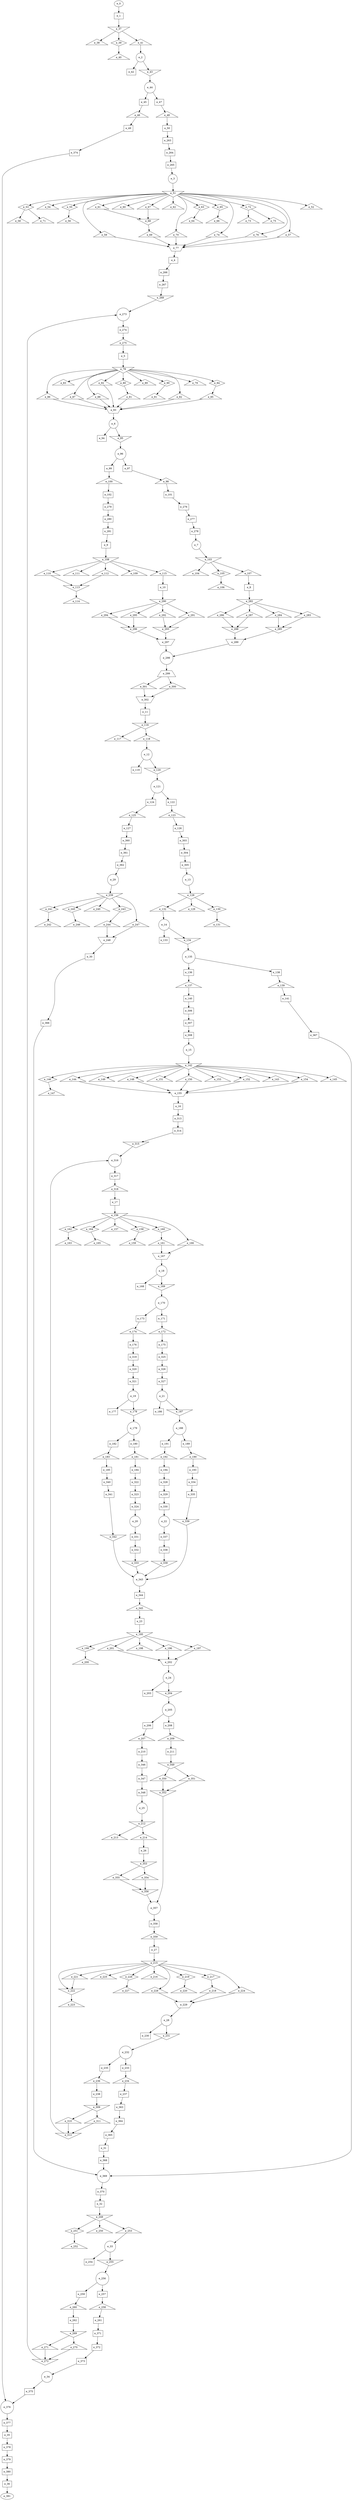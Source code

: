 digraph control_path {
  e_0: entry_node : n ;
  e_1 [shape = dot];
  e_2 [shape = circle];
  e_3 [shape = circle];
  e_4 [shape = dot];
  e_5 [shape = dot];
  e_6 [shape = circle];
  e_7 [shape = circle];
  e_8 [shape = dot];
  e_9 [shape = dot];
  e_10 [shape = dot];
  e_11 [shape = dot];
  e_12 [shape = circle];
  e_13 [shape = circle];
  e_14 [shape = circle];
  e_15 [shape = circle];
  e_16 [shape = dot];
  e_17 [shape = dot];
  e_18 [shape = circle];
  e_19 [shape = circle];
  e_20 [shape = circle];
  e_21 [shape = circle];
  e_22 [shape = circle];
  e_23 [shape = dot];
  e_24 [shape = circle];
  e_25 [shape = circle];
  e_26 [shape = dot];
  e_27 [shape = dot];
  e_28 [shape = circle];
  e_29 [shape = circle];
  e_30 [shape = dot];
  e_31 [shape = dot];
  e_32 [shape = dot];
  e_33 [shape = circle];
  e_34 [shape = circle];
  e_35 [shape = dot];
  e_36 [shape = dot];
  e_37 [shape = invtriangle];
  e_38 [shape = triangle];
  e_39 [shape = diamond];
  e_40 [shape = triangle];
  e_41 [shape = triangle];
  e_42 [shape = dot];
  e_43 [shape = invtriangle];
  e_44 [shape = circle];
  e_45 [shape = dot];
  e_46 [shape = triangle];
  e_47 [shape = dot];
  e_48 [shape = triangle];
  e_49 [shape = dot];
  e_50 [shape = dot];
  e_51 [shape = invtriangle];
  e_52 [shape = triangle];
  e_53 [shape = diamond];
  e_54 [shape = triangle];
  e_55 [shape = diamond];
  e_56 [shape = triangle];
  e_57 [shape = triangle];
  e_58 [shape = triangle];
  e_59 [shape = triangle];
  e_60 [shape = triangle];
  e_61 [shape = triangle];
  e_62 [shape = triangle];
  e_63 [shape = diamond];
  e_64 [shape = triangle];
  e_65 [shape = diamond];
  e_66 [shape = triangle];
  e_67 [shape = triangle];
  e_68 [shape = invtriangle];
  e_69 [shape = triangle];
  e_70 [shape = triangle];
  e_71 [shape = triangle];
  e_72 [shape = diamond];
  e_73 [shape = triangle];
  e_74 [shape = triangle];
  e_75 [shape = triangle];
  e_76 [shape = triangle];
  e_77 [shape = invtrapezium];
  e_78 [shape = invtriangle];
  e_79 [shape = triangle];
  e_80 [shape = diamond];
  e_81 [shape = triangle];
  e_82 [shape = triangle];
  e_83 [shape = triangle];
  e_84 [shape = diamond];
  e_85 [shape = triangle];
  e_86 [shape = triangle];
  e_87 [shape = triangle];
  e_88 [shape = triangle];
  e_89 [shape = triangle];
  e_90 [shape = diamond];
  e_91 [shape = triangle];
  e_92 [shape = triangle];
  e_93 [shape = invtrapezium];
  e_94 [shape = dot];
  e_95 [shape = invtriangle];
  e_96 [shape = circle];
  e_97 [shape = dot];
  e_98 [shape = triangle];
  e_99 [shape = dot];
  e_100 [shape = triangle];
  e_101 [shape = dot];
  e_102 [shape = dot];
  e_103 [shape = invtriangle];
  e_104 [shape = triangle];
  e_105 [shape = diamond];
  e_106 [shape = triangle];
  e_107 [shape = triangle];
  e_108 [shape = invtriangle];
  e_109 [shape = triangle];
  e_110 [shape = triangle];
  e_111 [shape = triangle];
  e_112 [shape = triangle];
  e_113 [shape = invtriangle];
  e_114 [shape = triangle];
  e_115 [shape = triangle];
  e_116 [shape = invtriangle];
  e_117 [shape = triangle];
  e_118 [shape = triangle];
  e_119 [shape = dot];
  e_120 [shape = invtriangle];
  e_121 [shape = circle];
  e_122 [shape = dot];
  e_123 [shape = triangle];
  e_124 [shape = dot];
  e_125 [shape = triangle];
  e_126 [shape = dot];
  e_127 [shape = dot];
  e_128 [shape = invtriangle];
  e_129 [shape = triangle];
  e_130 [shape = diamond];
  e_131 [shape = triangle];
  e_132 [shape = triangle];
  e_133 [shape = dot];
  e_134 [shape = invtriangle];
  e_135 [shape = circle];
  e_136 [shape = dot];
  e_137 [shape = triangle];
  e_138 [shape = dot];
  e_139 [shape = triangle];
  e_140 [shape = dot];
  e_141 [shape = dot];
  e_142 [shape = invtriangle];
  e_143 [shape = triangle];
  e_144 [shape = triangle];
  e_145 [shape = triangle];
  e_146 [shape = diamond];
  e_147 [shape = triangle];
  e_148 [shape = triangle];
  e_149 [shape = triangle];
  e_150 [shape = triangle];
  e_151 [shape = triangle];
  e_152 [shape = triangle];
  e_153 [shape = triangle];
  e_154 [shape = triangle];
  e_155 [shape = invtrapezium];
  e_156 [shape = invtriangle];
  e_157 [shape = triangle];
  e_158 [shape = diamond];
  e_159 [shape = triangle];
  e_160 [shape = diamond];
  e_161 [shape = triangle];
  e_162 [shape = diamond];
  e_163 [shape = triangle];
  e_164 [shape = diamond];
  e_165 [shape = triangle];
  e_166 [shape = triangle];
  e_167 [shape = invtrapezium];
  e_168 [shape = dot];
  e_169 [shape = invtriangle];
  e_170 [shape = circle];
  e_171 [shape = dot];
  e_172 [shape = triangle];
  e_173 [shape = dot];
  e_174 [shape = triangle];
  e_175 [shape = dot];
  e_176 [shape = dot];
  e_177 [shape = dot];
  e_178 [shape = invtriangle];
  e_179 [shape = circle];
  e_180 [shape = dot];
  e_181 [shape = triangle];
  e_182 [shape = dot];
  e_183 [shape = triangle];
  e_184 [shape = dot];
  e_185 [shape = dot];
  e_186 [shape = dot];
  e_187 [shape = invtriangle];
  e_188 [shape = circle];
  e_189 [shape = dot];
  e_190 [shape = triangle];
  e_191 [shape = dot];
  e_192 [shape = triangle];
  e_193 [shape = dot];
  e_194 [shape = dot];
  e_195 [shape = invtriangle];
  e_196 [shape = triangle];
  e_197 [shape = triangle];
  e_198 [shape = triangle];
  e_199 [shape = diamond];
  e_200 [shape = triangle];
  e_201 [shape = triangle];
  e_202 [shape = invtrapezium];
  e_203 [shape = dot];
  e_204 [shape = invtriangle];
  e_205 [shape = circle];
  e_206 [shape = dot];
  e_207 [shape = triangle];
  e_208 [shape = dot];
  e_209 [shape = triangle];
  e_210 [shape = dot];
  e_211 [shape = dot];
  e_212 [shape = invtriangle];
  e_213 [shape = triangle];
  e_214 [shape = triangle];
  e_215 [shape = invtriangle];
  e_216 [shape = triangle];
  e_217 [shape = diamond];
  e_218 [shape = triangle];
  e_219 [shape = diamond];
  e_220 [shape = triangle];
  e_221 [shape = triangle];
  e_222 [shape = invtriangle];
  e_223 [shape = triangle];
  e_224 [shape = triangle];
  e_225 [shape = triangle];
  e_226 [shape = diamond];
  e_227 [shape = triangle];
  e_228 [shape = triangle];
  e_229 [shape = invtrapezium];
  e_230 [shape = dot];
  e_231 [shape = invtriangle];
  e_232 [shape = circle];
  e_233 [shape = dot];
  e_234 [shape = triangle];
  e_235 [shape = dot];
  e_236 [shape = triangle];
  e_237 [shape = dot];
  e_238 [shape = dot];
  e_239 [shape = invtriangle];
  e_240 [shape = triangle];
  e_241 [shape = diamond];
  e_242 [shape = triangle];
  e_243 [shape = diamond];
  e_244 [shape = triangle];
  e_245 [shape = diamond];
  e_246 [shape = triangle];
  e_247 [shape = triangle];
  e_248 [shape = invtrapezium];
  e_249 [shape = invtriangle];
  e_250 [shape = triangle];
  e_251 [shape = diamond];
  e_252 [shape = triangle];
  e_253 [shape = triangle];
  e_254 [shape = dot];
  e_255 [shape = invtriangle];
  e_256 [shape = circle];
  e_257 [shape = dot];
  e_258 [shape = triangle];
  e_259 [shape = dot];
  e_260 [shape = triangle];
  e_261 [shape = dot];
  e_262 [shape = dot];
  e_263 [shape = dot];
  e_264 [shape = dot];
  e_265 [shape = dot];
  e_266 [shape = dot];
  e_267 [shape = dot];
  e_268 [shape = invtriangle];
  e_269 [shape = invtriangle];
  e_270 [shape = triangle];
  e_271 [shape = triangle];
  e_272 [shape = invtriangle];
  e_273 [shape = circle];
  e_274 [shape = dot];
  e_275 [shape = triangle];
  e_276 [shape = dot];
  e_277 [shape = dot];
  e_278 [shape = dot];
  e_279 [shape = dot];
  e_280 [shape = dot];
  e_281 [shape = dot];
  e_282 [shape = invtriangle];
  e_283 [shape = triangle];
  e_284 [shape = triangle];
  e_285 [shape = invtriangle];
  e_286 [shape = triangle];
  e_287 [shape = triangle];
  e_288 [shape = invtriangle];
  e_289 [shape = invtrapezium];
  e_290 [shape = invtriangle];
  e_291 [shape = triangle];
  e_292 [shape = triangle];
  e_293 [shape = invtriangle];
  e_294 [shape = triangle];
  e_295 [shape = triangle];
  e_296 [shape = invtriangle];
  e_297 [shape = invtrapezium];
  e_298 [shape = circle];
  e_299 [shape = trapezium];
  e_300 [shape = triangle];
  e_301 [shape = triangle];
  e_302 [shape = invtrapezium];
  e_303 [shape = dot];
  e_304 [shape = dot];
  e_305 [shape = dot];
  e_306 [shape = dot];
  e_307 [shape = dot];
  e_308 [shape = dot];
  e_309 [shape = invtriangle];
  e_310 [shape = triangle];
  e_311 [shape = triangle];
  e_312 [shape = invtriangle];
  e_313 [shape = dot];
  e_314 [shape = dot];
  e_315 [shape = invtriangle];
  e_316 [shape = circle];
  e_317 [shape = dot];
  e_318 [shape = triangle];
  e_319 [shape = dot];
  e_320 [shape = dot];
  e_321 [shape = dot];
  e_322 [shape = dot];
  e_323 [shape = dot];
  e_324 [shape = dot];
  e_325 [shape = dot];
  e_326 [shape = dot];
  e_327 [shape = dot];
  e_328 [shape = dot];
  e_329 [shape = dot];
  e_330 [shape = dot];
  e_331 [shape = dot];
  e_332 [shape = dot];
  e_333 [shape = invtriangle];
  e_334 [shape = dot];
  e_335 [shape = dot];
  e_336 [shape = invtriangle];
  e_337 [shape = dot];
  e_338 [shape = dot];
  e_339 [shape = invtriangle];
  e_340 [shape = dot];
  e_341 [shape = dot];
  e_342 [shape = invtriangle];
  e_343 [shape = circle];
  e_344 [shape = dot];
  e_345 [shape = triangle];
  e_346 [shape = dot];
  e_347 [shape = dot];
  e_348 [shape = dot];
  e_349 [shape = invtriangle];
  e_350 [shape = triangle];
  e_351 [shape = triangle];
  e_352 [shape = invtriangle];
  e_353 [shape = invtriangle];
  e_354 [shape = triangle];
  e_355 [shape = triangle];
  e_356 [shape = invtriangle];
  e_357 [shape = circle];
  e_358 [shape = dot];
  e_359 [shape = triangle];
  e_360 [shape = dot];
  e_361 [shape = dot];
  e_362 [shape = dot];
  e_363 [shape = dot];
  e_364 [shape = dot];
  e_365 [shape = dot];
  e_366 [shape = dot];
  e_367 [shape = dot];
  e_368 [shape = dot];
  e_369 [shape = circle];
  e_370 [shape = dot];
  e_371 [shape = dot];
  e_372 [shape = dot];
  e_373 [shape = dot];
  e_374 [shape = dot];
  e_375 [shape = dot];
  e_376 [shape = circle];
  e_377 [shape = dot];
  e_378 [shape = dot];
  e_379 [shape = dot];
  e_380 [shape = dot];
  e_381: exit_node : s ;
  e_0 -> e_1;
  e_41 -> e_2;
  e_265 -> e_3;
  e_77 -> e_4;
  e_275 -> e_5;
  e_93 -> e_6;
  e_278 -> e_7;
  e_107 -> e_8;
  e_281 -> e_9;
  e_115 -> e_10;
  e_302 -> e_11;
  e_118 -> e_12;
  e_305 -> e_13;
  e_132 -> e_14;
  e_308 -> e_15;
  e_155 -> e_16;
  e_318 -> e_17;
  e_167 -> e_18;
  e_321 -> e_19;
  e_324 -> e_20;
  e_327 -> e_21;
  e_330 -> e_22;
  e_345 -> e_23;
  e_202 -> e_24;
  e_348 -> e_25;
  e_214 -> e_26;
  e_359 -> e_27;
  e_229 -> e_28;
  e_362 -> e_29;
  e_248 -> e_30;
  e_365 -> e_31;
  e_370 -> e_32;
  e_253 -> e_33;
  e_373 -> e_34;
  e_377 -> e_35;
  e_380 -> e_36;
  e_1 -> e_37;
  e_37 -> e_38;
  e_37 -> e_39;
  e_39 -> e_40;
  e_37 -> e_41;
  e_2 -> e_42;
  e_2 -> e_43;
  e_43 -> e_44;
  e_44 -> e_45;
  e_45 -> e_46;
  e_44 -> e_47;
  e_47 -> e_48;
  e_46 -> e_49;
  e_48 -> e_50;
  e_3 -> e_51;
  e_51 -> e_52;
  e_51 -> e_53;
  e_51 -> e_54;
  e_51 -> e_55;
  e_55 -> e_56;
  e_51 -> e_57;
  e_53 -> e_58;
  e_51 -> e_59;
  e_51 -> e_60;
  e_51 -> e_61;
  e_51 -> e_62;
  e_51 -> e_63;
  e_63 -> e_64;
  e_51 -> e_65;
  e_65 -> e_66;
  e_51 -> e_67;
  e_61 -> e_68;
  e_67 -> e_68;
  e_68 -> e_69;
  e_51 -> e_70;
  e_53 -> e_71;
  e_51 -> e_72;
  e_72 -> e_73;
  e_51 -> e_74;
  e_72 -> e_75;
  e_51 -> e_76;
  e_57 -> e_77;
  e_59 -> e_77;
  e_69 -> e_77;
  e_70 -> e_77;
  e_74 -> e_77;
  e_76 -> e_77;
  e_5 -> e_78;
  e_78 -> e_79;
  e_78 -> e_80;
  e_80 -> e_81;
  e_78 -> e_82;
  e_78 -> e_83;
  e_78 -> e_84;
  e_84 -> e_85;
  e_78 -> e_86;
  e_78 -> e_87;
  e_78 -> e_88;
  e_78 -> e_89;
  e_78 -> e_90;
  e_90 -> e_91;
  e_78 -> e_92;
  e_81 -> e_93;
  e_82 -> e_93;
  e_85 -> e_93;
  e_86 -> e_93;
  e_87 -> e_93;
  e_88 -> e_93;
  e_92 -> e_93;
  e_6 -> e_94;
  e_6 -> e_95;
  e_95 -> e_96;
  e_96 -> e_97;
  e_97 -> e_98;
  e_96 -> e_99;
  e_99 -> e_100;
  e_98 -> e_101;
  e_100 -> e_102;
  e_7 -> e_103;
  e_103 -> e_104;
  e_103 -> e_105;
  e_105 -> e_106;
  e_103 -> e_107;
  e_9 -> e_108;
  e_108 -> e_109;
  e_108 -> e_110;
  e_108 -> e_111;
  e_108 -> e_112;
  e_110 -> e_113;
  e_112 -> e_113;
  e_113 -> e_114;
  e_108 -> e_115;
  e_11 -> e_116;
  e_116 -> e_117;
  e_116 -> e_118;
  e_12 -> e_119;
  e_12 -> e_120;
  e_120 -> e_121;
  e_121 -> e_122;
  e_122 -> e_123;
  e_121 -> e_124;
  e_124 -> e_125;
  e_123 -> e_126;
  e_125 -> e_127;
  e_13 -> e_128;
  e_128 -> e_129;
  e_128 -> e_130;
  e_130 -> e_131;
  e_128 -> e_132;
  e_14 -> e_133;
  e_14 -> e_134;
  e_134 -> e_135;
  e_135 -> e_136;
  e_136 -> e_137;
  e_135 -> e_138;
  e_138 -> e_139;
  e_137 -> e_140;
  e_139 -> e_141;
  e_15 -> e_142;
  e_142 -> e_143;
  e_142 -> e_144;
  e_142 -> e_145;
  e_142 -> e_146;
  e_146 -> e_147;
  e_142 -> e_148;
  e_142 -> e_149;
  e_142 -> e_150;
  e_142 -> e_151;
  e_142 -> e_152;
  e_142 -> e_153;
  e_142 -> e_154;
  e_144 -> e_155;
  e_148 -> e_155;
  e_150 -> e_155;
  e_152 -> e_155;
  e_154 -> e_155;
  e_17 -> e_156;
  e_156 -> e_157;
  e_156 -> e_158;
  e_158 -> e_159;
  e_156 -> e_160;
  e_160 -> e_161;
  e_156 -> e_162;
  e_162 -> e_163;
  e_156 -> e_164;
  e_164 -> e_165;
  e_156 -> e_166;
  e_161 -> e_167;
  e_166 -> e_167;
  e_18 -> e_168;
  e_18 -> e_169;
  e_169 -> e_170;
  e_170 -> e_171;
  e_171 -> e_172;
  e_170 -> e_173;
  e_173 -> e_174;
  e_172 -> e_175;
  e_174 -> e_176;
  e_19 -> e_177;
  e_19 -> e_178;
  e_178 -> e_179;
  e_179 -> e_180;
  e_180 -> e_181;
  e_179 -> e_182;
  e_182 -> e_183;
  e_181 -> e_184;
  e_183 -> e_185;
  e_21 -> e_186;
  e_21 -> e_187;
  e_187 -> e_188;
  e_188 -> e_189;
  e_189 -> e_190;
  e_188 -> e_191;
  e_191 -> e_192;
  e_190 -> e_193;
  e_192 -> e_194;
  e_23 -> e_195;
  e_195 -> e_196;
  e_195 -> e_197;
  e_195 -> e_198;
  e_195 -> e_199;
  e_199 -> e_200;
  e_195 -> e_201;
  e_196 -> e_202;
  e_197 -> e_202;
  e_201 -> e_202;
  e_24 -> e_203;
  e_24 -> e_204;
  e_204 -> e_205;
  e_205 -> e_206;
  e_206 -> e_207;
  e_205 -> e_208;
  e_208 -> e_209;
  e_207 -> e_210;
  e_209 -> e_211;
  e_25 -> e_212;
  e_212 -> e_213;
  e_212 -> e_214;
  e_27 -> e_215;
  e_215 -> e_216;
  e_215 -> e_217;
  e_217 -> e_218;
  e_215 -> e_219;
  e_219 -> e_220;
  e_215 -> e_221;
  e_215 -> e_222;
  e_221 -> e_222;
  e_222 -> e_223;
  e_215 -> e_224;
  e_215 -> e_225;
  e_215 -> e_226;
  e_226 -> e_227;
  e_215 -> e_228;
  e_218 -> e_229;
  e_224 -> e_229;
  e_228 -> e_229;
  e_28 -> e_230;
  e_28 -> e_231;
  e_231 -> e_232;
  e_232 -> e_233;
  e_233 -> e_234;
  e_232 -> e_235;
  e_235 -> e_236;
  e_234 -> e_237;
  e_236 -> e_238;
  e_29 -> e_239;
  e_239 -> e_240;
  e_239 -> e_241;
  e_241 -> e_242;
  e_239 -> e_243;
  e_243 -> e_244;
  e_239 -> e_245;
  e_245 -> e_246;
  e_239 -> e_247;
  e_244 -> e_248;
  e_247 -> e_248;
  e_32 -> e_249;
  e_249 -> e_250;
  e_249 -> e_251;
  e_251 -> e_252;
  e_249 -> e_253;
  e_33 -> e_254;
  e_33 -> e_255;
  e_255 -> e_256;
  e_256 -> e_257;
  e_257 -> e_258;
  e_256 -> e_259;
  e_259 -> e_260;
  e_258 -> e_261;
  e_260 -> e_262;
  e_50 -> e_263;
  e_263 -> e_264;
  e_264 -> e_265;
  e_4 -> e_266;
  e_266 -> e_267;
  e_267 -> e_268;
  e_262 -> e_269;
  e_269 -> e_270;
  e_269 -> e_271;
  e_270 -> e_272;
  e_271 -> e_272;
  e_268 -> e_273;
  e_272 -> e_273;
  e_273 -> e_274;
  e_274 -> e_275;
  e_101 -> e_276;
  e_276 -> e_277;
  e_277 -> e_278;
  e_102 -> e_279;
  e_279 -> e_280;
  e_280 -> e_281;
  e_8 -> e_282;
  e_282 -> e_283;
  e_282 -> e_284;
  e_283 -> e_285;
  e_284 -> e_285;
  e_282 -> e_286;
  e_282 -> e_287;
  e_286 -> e_288;
  e_287 -> e_288;
  e_285 -> e_289;
  e_288 -> e_289;
  e_10 -> e_290;
  e_290 -> e_291;
  e_290 -> e_292;
  e_291 -> e_293;
  e_292 -> e_293;
  e_290 -> e_294;
  e_290 -> e_295;
  e_294 -> e_296;
  e_295 -> e_296;
  e_293 -> e_297;
  e_296 -> e_297;
  e_289 -> e_298;
  e_297 -> e_298;
  e_298 -> e_299;
  e_299 -> e_300;
  e_299 -> e_301;
  e_300 -> e_302;
  e_301 -> e_302;
  e_126 -> e_303;
  e_303 -> e_304;
  e_304 -> e_305;
  e_140 -> e_306;
  e_306 -> e_307;
  e_307 -> e_308;
  e_238 -> e_309;
  e_309 -> e_310;
  e_309 -> e_311;
  e_310 -> e_312;
  e_311 -> e_312;
  e_16 -> e_313;
  e_313 -> e_314;
  e_314 -> e_315;
  e_312 -> e_316;
  e_315 -> e_316;
  e_316 -> e_317;
  e_317 -> e_318;
  e_176 -> e_319;
  e_319 -> e_320;
  e_320 -> e_321;
  e_184 -> e_322;
  e_322 -> e_323;
  e_323 -> e_324;
  e_175 -> e_325;
  e_325 -> e_326;
  e_326 -> e_327;
  e_194 -> e_328;
  e_328 -> e_329;
  e_329 -> e_330;
  e_20 -> e_331;
  e_331 -> e_332;
  e_332 -> e_333;
  e_193 -> e_334;
  e_334 -> e_335;
  e_335 -> e_336;
  e_22 -> e_337;
  e_337 -> e_338;
  e_338 -> e_339;
  e_185 -> e_340;
  e_340 -> e_341;
  e_341 -> e_342;
  e_333 -> e_343;
  e_336 -> e_343;
  e_339 -> e_343;
  e_342 -> e_343;
  e_343 -> e_344;
  e_344 -> e_345;
  e_210 -> e_346;
  e_346 -> e_347;
  e_347 -> e_348;
  e_211 -> e_349;
  e_349 -> e_350;
  e_349 -> e_351;
  e_350 -> e_352;
  e_351 -> e_352;
  e_26 -> e_353;
  e_353 -> e_354;
  e_353 -> e_355;
  e_354 -> e_356;
  e_355 -> e_356;
  e_352 -> e_357;
  e_356 -> e_357;
  e_357 -> e_358;
  e_358 -> e_359;
  e_127 -> e_360;
  e_360 -> e_361;
  e_361 -> e_362;
  e_237 -> e_363;
  e_363 -> e_364;
  e_364 -> e_365;
  e_30 -> e_366;
  e_141 -> e_367;
  e_31 -> e_368;
  e_366 -> e_369;
  e_367 -> e_369;
  e_368 -> e_369;
  e_369 -> e_370;
  e_261 -> e_371;
  e_371 -> e_372;
  e_372 -> e_373;
  e_49 -> e_374;
  e_34 -> e_375;
  e_374 -> e_376;
  e_375 -> e_376;
  e_376 -> e_377;
  e_35 -> e_378;
  e_378 -> e_379;
  e_379 -> e_380;
  e_36 -> e_381;
}
